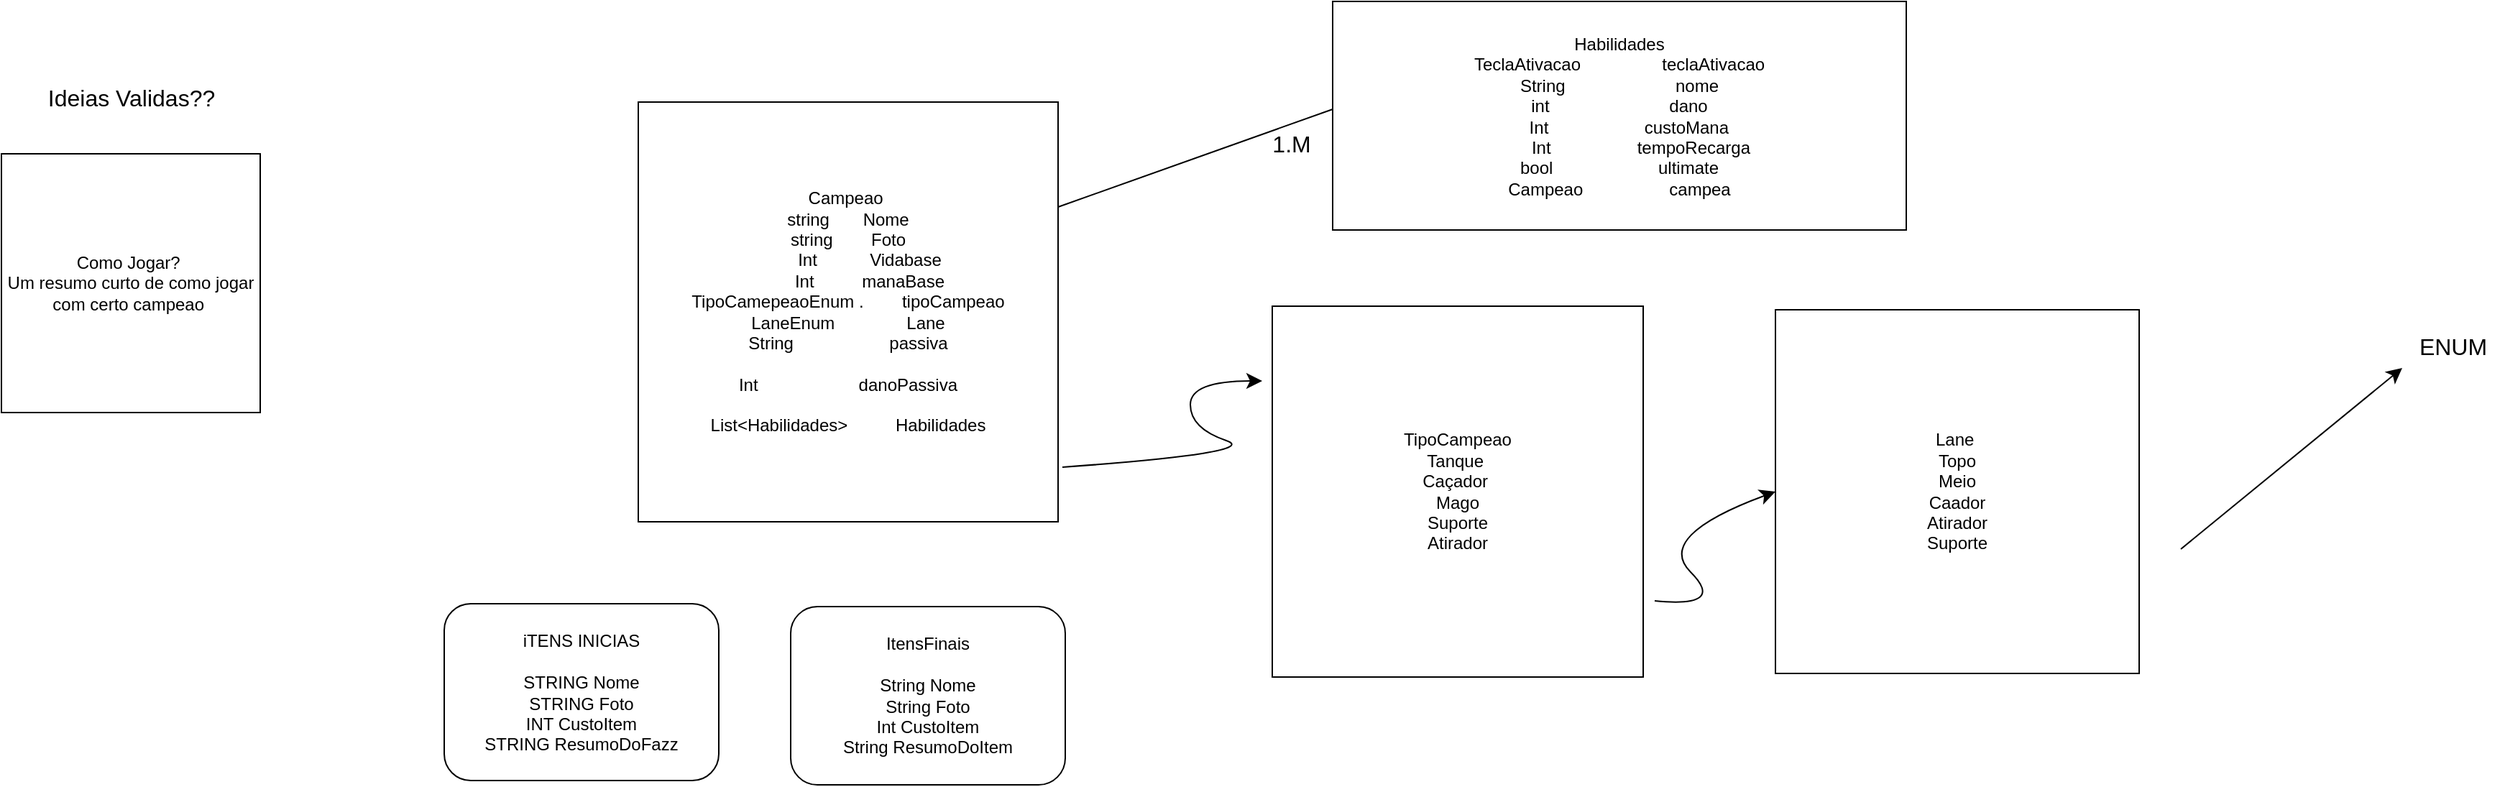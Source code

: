<mxfile version="26.1.0">
  <diagram name="Página-1" id="uZn9SJTi4C2uD5IdxG2H">
    <mxGraphModel dx="1936" dy="958" grid="0" gridSize="10" guides="1" tooltips="1" connect="1" arrows="1" fold="1" page="0" pageScale="1" pageWidth="827" pageHeight="1169" math="0" shadow="0">
      <root>
        <mxCell id="0" />
        <mxCell id="1" parent="0" />
        <mxCell id="sCxddeMJXkWrgDTUl4u1-1" value="Campeao&amp;nbsp;&lt;div&gt;string&amp;nbsp; &amp;nbsp; &amp;nbsp; &amp;nbsp;Nome&lt;/div&gt;&lt;div&gt;string&amp;nbsp; &amp;nbsp; &amp;nbsp; &amp;nbsp;&lt;span style=&quot;background-color: transparent; color: light-dark(rgb(0, 0, 0), rgb(255, 255, 255));&quot;&gt;&amp;nbsp;Foto&lt;/span&gt;&lt;/div&gt;&lt;div&gt;&lt;span style=&quot;background-color: transparent; color: light-dark(rgb(0, 0, 0), rgb(255, 255, 255));&quot;&gt;&amp;nbsp; &amp;nbsp; &amp;nbsp; &amp;nbsp; &amp;nbsp; &amp;nbsp;Int&amp;nbsp; &amp;nbsp; &amp;nbsp; &amp;nbsp; &amp;nbsp; &amp;nbsp;Vidabase&amp;nbsp;&amp;nbsp;&lt;/span&gt;&lt;/div&gt;&lt;div&gt;&lt;span style=&quot;background-color: transparent; color: light-dark(rgb(0, 0, 0), rgb(255, 255, 255));&quot;&gt;&amp;nbsp; &amp;nbsp; &amp;nbsp; &amp;nbsp; &amp;nbsp;Int&amp;nbsp; &amp;nbsp; &amp;nbsp; &amp;nbsp; &amp;nbsp; manaBase&lt;/span&gt;&lt;/div&gt;&lt;div&gt;&lt;span style=&quot;background-color: transparent; color: light-dark(rgb(0, 0, 0), rgb(255, 255, 255));&quot;&gt;TipoCamepeaoEnum .&amp;nbsp; &amp;nbsp; &amp;nbsp; &amp;nbsp; tipoCampeao&lt;/span&gt;&lt;/div&gt;&lt;div&gt;LaneEnum&amp;nbsp; &amp;nbsp; &amp;nbsp; &amp;nbsp; &amp;nbsp; &amp;nbsp; &amp;nbsp; &amp;nbsp;Lane&lt;/div&gt;&lt;div&gt;String&amp;nbsp; &amp;nbsp; &amp;nbsp; &amp;nbsp; &amp;nbsp; &amp;nbsp; &amp;nbsp; &amp;nbsp; &amp;nbsp; &amp;nbsp; passiva&lt;/div&gt;&lt;div&gt;&lt;br&gt;&lt;/div&gt;&lt;div&gt;Int&amp;nbsp; &amp;nbsp; &amp;nbsp; &amp;nbsp; &amp;nbsp; &amp;nbsp; &amp;nbsp; &amp;nbsp; &amp;nbsp; &amp;nbsp; &amp;nbsp;danoPassiva&lt;/div&gt;&lt;div&gt;&lt;br&gt;&lt;/div&gt;&lt;div&gt;List&amp;lt;Habilidades&amp;gt;&amp;nbsp; &amp;nbsp; &amp;nbsp; &amp;nbsp; &amp;nbsp; Habilidades&lt;/div&gt;" style="whiteSpace=wrap;html=1;aspect=fixed;" vertex="1" parent="1">
          <mxGeometry x="-120" y="49" width="292" height="292" as="geometry" />
        </mxCell>
        <mxCell id="sCxddeMJXkWrgDTUl4u1-2" value="Habilidades&lt;div&gt;TeclaAtivacao&amp;nbsp; &amp;nbsp; &amp;nbsp; &amp;nbsp; &amp;nbsp; &amp;nbsp; &amp;nbsp; &amp;nbsp; &amp;nbsp;teclaAtivacao&lt;/div&gt;&lt;div&gt;&lt;span style=&quot;background-color: transparent; color: light-dark(rgb(0, 0, 0), rgb(255, 255, 255));&quot;&gt;String&amp;nbsp; &amp;nbsp; &amp;nbsp; &amp;nbsp; &amp;nbsp; &amp;nbsp; &amp;nbsp; &amp;nbsp; &amp;nbsp; &amp;nbsp; &amp;nbsp; &amp;nbsp;nome&lt;/span&gt;&lt;/div&gt;&lt;div&gt;int&amp;nbsp; &amp;nbsp; &amp;nbsp; &amp;nbsp; &amp;nbsp; &amp;nbsp; &amp;nbsp; &amp;nbsp; &amp;nbsp; &amp;nbsp; &amp;nbsp; &amp;nbsp; &amp;nbsp;dano&lt;/div&gt;&lt;div&gt;&amp;nbsp; &amp;nbsp; Int&amp;nbsp; &amp;nbsp; &amp;nbsp; &amp;nbsp; &amp;nbsp; &amp;nbsp; &amp;nbsp; &amp;nbsp; &amp;nbsp; &amp;nbsp; custoMana&lt;/div&gt;&lt;div&gt;&amp;nbsp; &amp;nbsp; &amp;nbsp; &amp;nbsp; &amp;nbsp;Int&amp;nbsp; &amp;nbsp; &amp;nbsp; &amp;nbsp; &amp;nbsp; &amp;nbsp; &amp;nbsp; &amp;nbsp; &amp;nbsp; tempoRecarga&lt;/div&gt;&lt;div&gt;bool&amp;nbsp; &amp;nbsp; &amp;nbsp; &amp;nbsp; &amp;nbsp; &amp;nbsp; &amp;nbsp; &amp;nbsp; &amp;nbsp; &amp;nbsp; &amp;nbsp; ultimate&lt;/div&gt;&lt;div&gt;Campeao&amp;nbsp; &amp;nbsp; &amp;nbsp; &amp;nbsp; &amp;nbsp; &amp;nbsp; &amp;nbsp; &amp;nbsp; &amp;nbsp; campea&lt;/div&gt;" style="rounded=0;whiteSpace=wrap;html=1;" vertex="1" parent="1">
          <mxGeometry x="363" y="-21" width="399" height="159" as="geometry" />
        </mxCell>
        <mxCell id="sCxddeMJXkWrgDTUl4u1-3" value="" style="endArrow=none;html=1;rounded=0;fontSize=12;startSize=8;endSize=8;curved=1;exitX=1;exitY=0.25;exitDx=0;exitDy=0;" edge="1" parent="1" source="sCxddeMJXkWrgDTUl4u1-1">
          <mxGeometry width="50" height="50" relative="1" as="geometry">
            <mxPoint x="313" y="104" as="sourcePoint" />
            <mxPoint x="363" y="54" as="targetPoint" />
          </mxGeometry>
        </mxCell>
        <mxCell id="sCxddeMJXkWrgDTUl4u1-4" value="1.M" style="text;html=1;align=center;verticalAlign=middle;resizable=0;points=[];autosize=1;strokeColor=none;fillColor=none;fontSize=16;" vertex="1" parent="1">
          <mxGeometry x="311" y="62.5" width="45" height="31" as="geometry" />
        </mxCell>
        <mxCell id="sCxddeMJXkWrgDTUl4u1-5" value="TipoCampeao&lt;div&gt;Tanque&amp;nbsp;&lt;/div&gt;&lt;div&gt;Caçador&amp;nbsp;&lt;/div&gt;&lt;div&gt;Mago&lt;/div&gt;&lt;div&gt;Suporte&lt;/div&gt;&lt;div&gt;Atirador&lt;/div&gt;" style="whiteSpace=wrap;html=1;aspect=fixed;" vertex="1" parent="1">
          <mxGeometry x="321" y="191" width="258" height="258" as="geometry" />
        </mxCell>
        <mxCell id="sCxddeMJXkWrgDTUl4u1-6" value="Lane&amp;nbsp;&lt;div&gt;Topo&lt;/div&gt;&lt;div&gt;Meio&lt;/div&gt;&lt;div&gt;Caador&lt;/div&gt;&lt;div&gt;Atirador&lt;/div&gt;&lt;div&gt;Suporte&lt;/div&gt;" style="whiteSpace=wrap;html=1;aspect=fixed;" vertex="1" parent="1">
          <mxGeometry x="671" y="193.5" width="253" height="253" as="geometry" />
        </mxCell>
        <mxCell id="sCxddeMJXkWrgDTUl4u1-10" value="" style="curved=1;endArrow=classic;html=1;rounded=0;fontSize=12;startSize=8;endSize=8;" edge="1" parent="1">
          <mxGeometry width="50" height="50" relative="1" as="geometry">
            <mxPoint x="175" y="303" as="sourcePoint" />
            <mxPoint x="314" y="243" as="targetPoint" />
            <Array as="points">
              <mxPoint x="314" y="293" />
              <mxPoint x="264" y="276" />
              <mxPoint x="264" y="243" />
            </Array>
          </mxGeometry>
        </mxCell>
        <mxCell id="sCxddeMJXkWrgDTUl4u1-12" value="" style="curved=1;endArrow=classic;html=1;rounded=0;fontSize=12;startSize=8;endSize=8;entryX=0;entryY=0.5;entryDx=0;entryDy=0;" edge="1" parent="1" target="sCxddeMJXkWrgDTUl4u1-6">
          <mxGeometry width="50" height="50" relative="1" as="geometry">
            <mxPoint x="587" y="396" as="sourcePoint" />
            <mxPoint x="637" y="351" as="targetPoint" />
            <Array as="points">
              <mxPoint x="637" y="401" />
              <mxPoint x="587" y="351" />
            </Array>
          </mxGeometry>
        </mxCell>
        <mxCell id="sCxddeMJXkWrgDTUl4u1-13" value="" style="endArrow=classic;html=1;rounded=0;fontSize=12;startSize=8;endSize=8;curved=1;" edge="1" parent="1">
          <mxGeometry width="50" height="50" relative="1" as="geometry">
            <mxPoint x="953" y="360" as="sourcePoint" />
            <mxPoint x="1107" y="234" as="targetPoint" />
          </mxGeometry>
        </mxCell>
        <mxCell id="sCxddeMJXkWrgDTUl4u1-14" value="ENUM" style="text;html=1;align=center;verticalAlign=middle;resizable=0;points=[];autosize=1;strokeColor=none;fillColor=none;fontSize=16;" vertex="1" parent="1">
          <mxGeometry x="1109" y="203.5" width="65" height="31" as="geometry" />
        </mxCell>
        <mxCell id="sCxddeMJXkWrgDTUl4u1-17" value="iTENS INICIAS&lt;div&gt;&lt;br&gt;&lt;/div&gt;&lt;div&gt;STRING Nome&lt;/div&gt;&lt;div&gt;STRING Foto&lt;/div&gt;&lt;div&gt;INT CustoItem&lt;/div&gt;&lt;div&gt;STRING ResumoDoFazz&lt;/div&gt;" style="rounded=1;whiteSpace=wrap;html=1;" vertex="1" parent="1">
          <mxGeometry x="-255" y="398" width="191" height="123" as="geometry" />
        </mxCell>
        <mxCell id="sCxddeMJXkWrgDTUl4u1-18" value="ItensFinais&lt;div&gt;&lt;br&gt;&lt;/div&gt;&lt;div&gt;String Nome&lt;/div&gt;&lt;div&gt;String Foto&lt;/div&gt;&lt;div&gt;Int CustoItem&lt;/div&gt;&lt;div&gt;String ResumoDoItem&lt;/div&gt;" style="rounded=1;whiteSpace=wrap;html=1;" vertex="1" parent="1">
          <mxGeometry x="-14" y="400" width="191" height="124" as="geometry" />
        </mxCell>
        <mxCell id="sCxddeMJXkWrgDTUl4u1-20" value="Como Jogar?&amp;nbsp;&lt;div&gt;Um resumo curto de como jogar com certo campeao&amp;nbsp;&lt;/div&gt;" style="whiteSpace=wrap;html=1;aspect=fixed;" vertex="1" parent="1">
          <mxGeometry x="-563" y="85" width="180" height="180" as="geometry" />
        </mxCell>
        <mxCell id="sCxddeMJXkWrgDTUl4u1-21" value="Ideias Validas??" style="text;html=1;align=center;verticalAlign=middle;resizable=0;points=[];autosize=1;strokeColor=none;fillColor=none;fontSize=16;" vertex="1" parent="1">
          <mxGeometry x="-540" y="30" width="134" height="31" as="geometry" />
        </mxCell>
      </root>
    </mxGraphModel>
  </diagram>
</mxfile>
